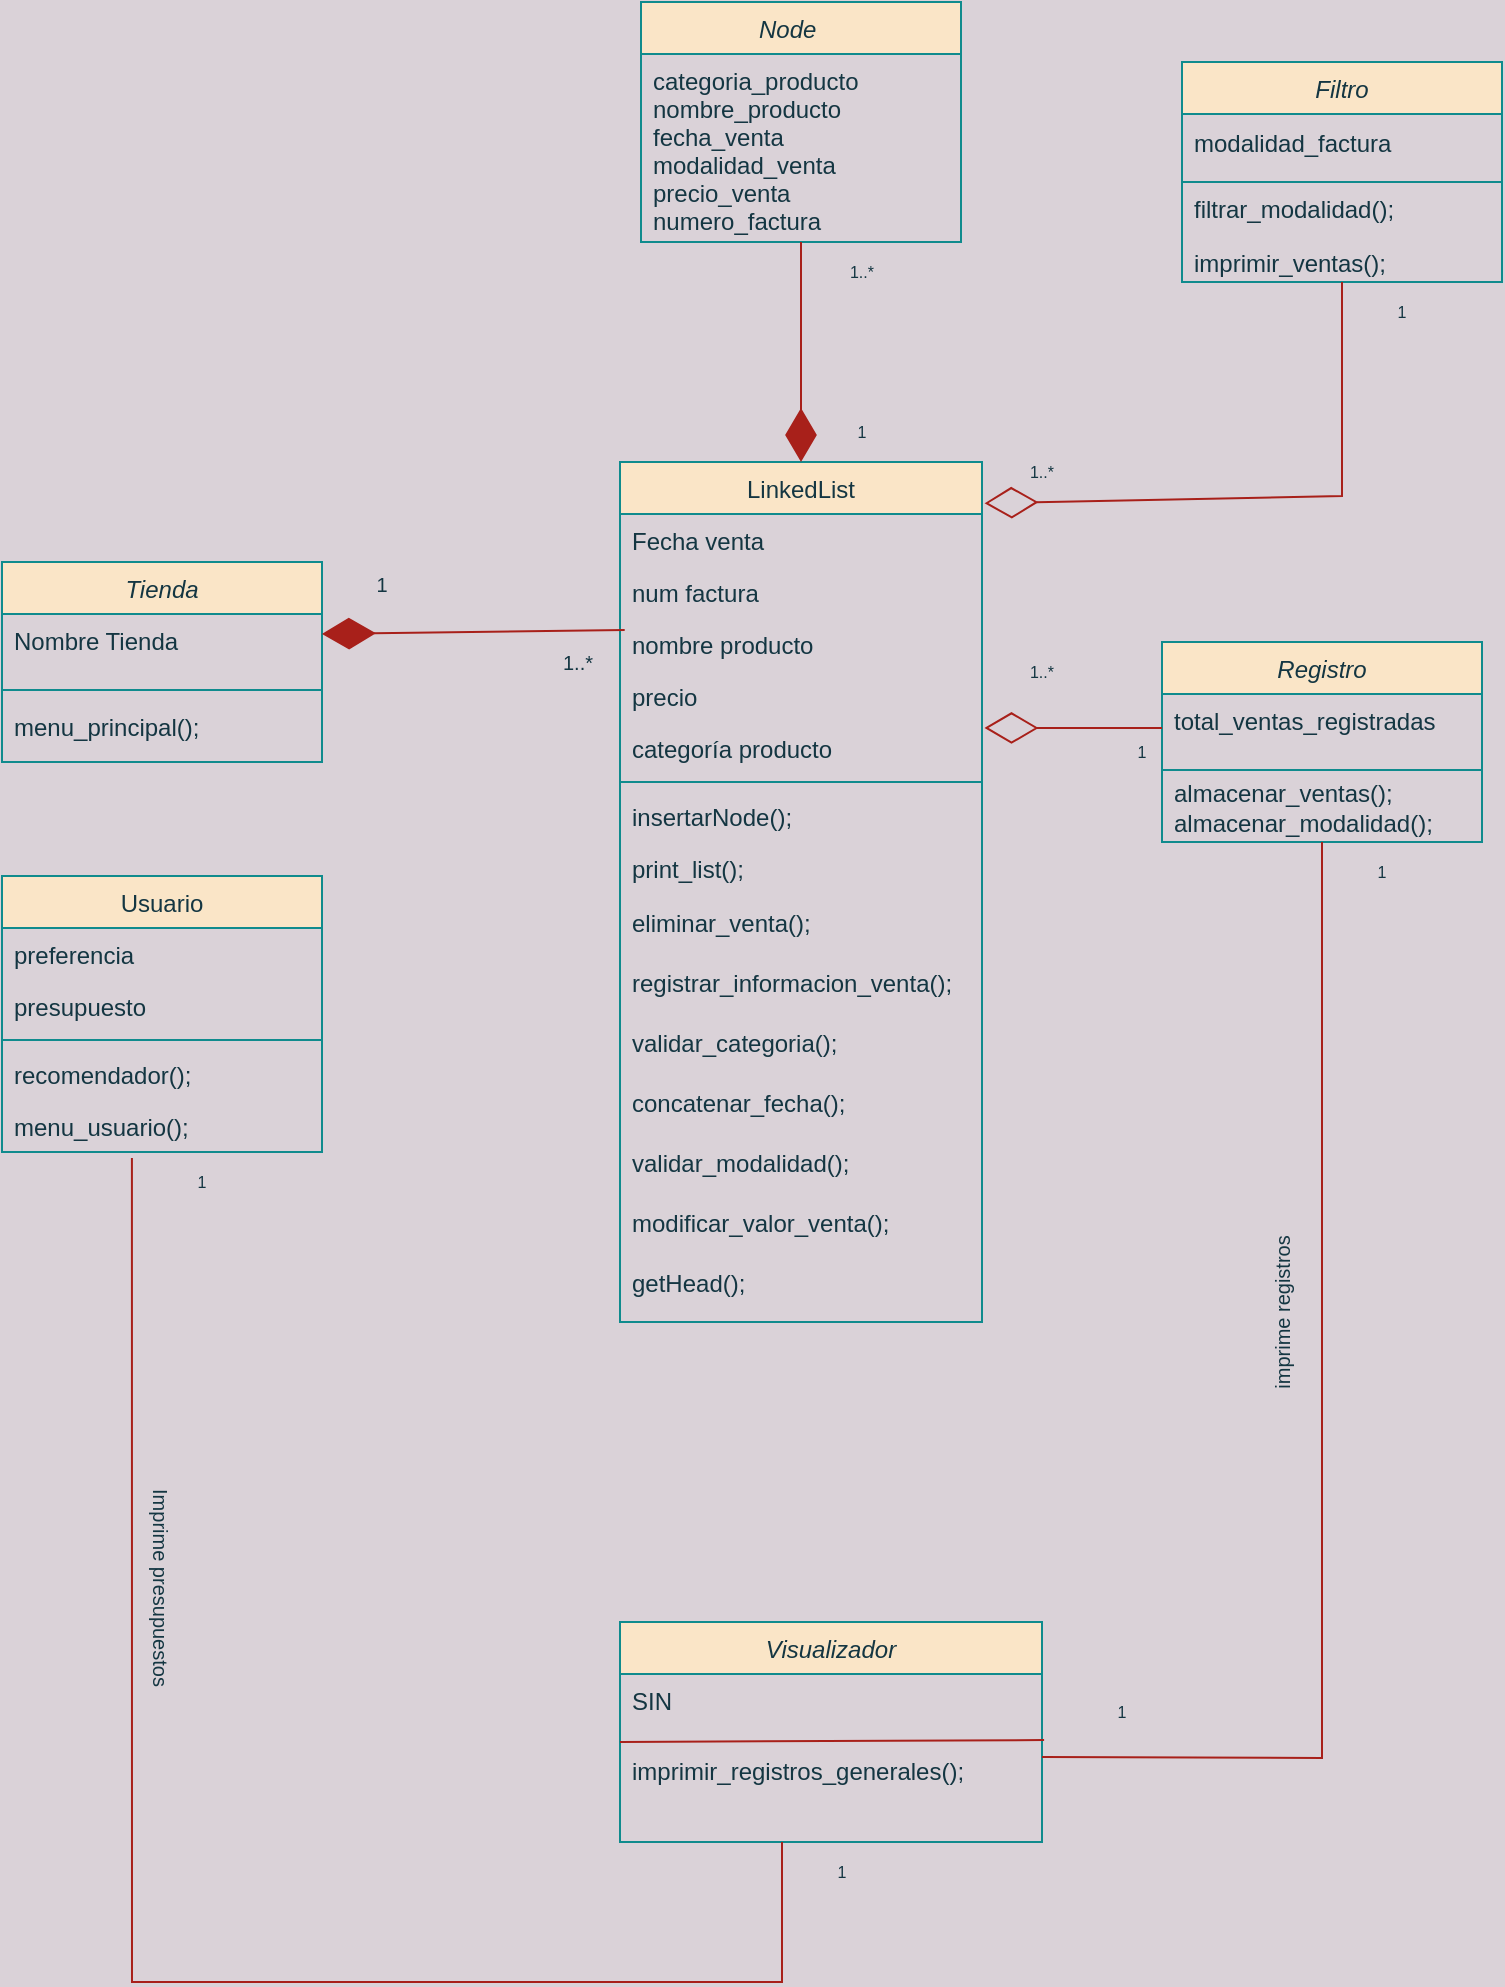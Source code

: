 <mxfile version="20.8.10" type="device"><diagram id="C5RBs43oDa-KdzZeNtuy" name="Page-1"><mxGraphModel dx="1728" dy="1112" grid="1" gridSize="10" guides="1" tooltips="1" connect="1" arrows="1" fold="1" page="1" pageScale="1" pageWidth="827" pageHeight="1169" background="#DAD2D8" math="0" shadow="0"><root><mxCell id="WIyWlLk6GJQsqaUBKTNV-0"/><mxCell id="WIyWlLk6GJQsqaUBKTNV-1" parent="WIyWlLk6GJQsqaUBKTNV-0"/><mxCell id="zkfFHV4jXpPFQw0GAbJ--0" value="Tienda" style="swimlane;fontStyle=2;align=center;verticalAlign=top;childLayout=stackLayout;horizontal=1;startSize=26;horizontalStack=0;resizeParent=1;resizeLast=0;collapsible=1;marginBottom=0;rounded=0;shadow=0;strokeWidth=1;fillColor=#FAE5C7;strokeColor=#0F8B8D;fontColor=#143642;labelBackgroundColor=none;" parent="WIyWlLk6GJQsqaUBKTNV-1" vertex="1"><mxGeometry x="30" y="290" width="160" height="100" as="geometry"><mxRectangle x="230" y="140" width="160" height="26" as="alternateBounds"/></mxGeometry></mxCell><mxCell id="zkfFHV4jXpPFQw0GAbJ--1" value="Nombre Tienda" style="text;align=left;verticalAlign=top;spacingLeft=4;spacingRight=4;overflow=hidden;rotatable=0;points=[[0,0.5],[1,0.5]];portConstraint=eastwest;fontColor=#143642;labelBackgroundColor=none;" parent="zkfFHV4jXpPFQw0GAbJ--0" vertex="1"><mxGeometry y="26" width="160" height="34" as="geometry"/></mxCell><mxCell id="El1XDl_FjVmc9u3Aj74a-21" value="" style="line;strokeWidth=1;fillColor=none;align=left;verticalAlign=middle;spacingTop=-1;spacingLeft=3;spacingRight=3;rotatable=0;labelPosition=right;points=[];portConstraint=eastwest;strokeColor=inherit;fontSize=10;fontColor=#143642;" vertex="1" parent="zkfFHV4jXpPFQw0GAbJ--0"><mxGeometry y="60" width="160" height="8" as="geometry"/></mxCell><mxCell id="El1XDl_FjVmc9u3Aj74a-22" value="&lt;font style=&quot;font-size: 12px;&quot;&gt;menu_principal();&lt;/font&gt;" style="text;html=1;strokeColor=none;fillColor=none;align=left;verticalAlign=middle;whiteSpace=wrap;rounded=0;fontSize=10;fontColor=#143642;spacingLeft=4;" vertex="1" parent="zkfFHV4jXpPFQw0GAbJ--0"><mxGeometry y="68" width="160" height="30" as="geometry"/></mxCell><mxCell id="zkfFHV4jXpPFQw0GAbJ--6" value="Usuario" style="swimlane;fontStyle=0;align=center;verticalAlign=top;childLayout=stackLayout;horizontal=1;startSize=26;horizontalStack=0;resizeParent=1;resizeLast=0;collapsible=1;marginBottom=0;rounded=0;shadow=0;strokeWidth=1;fillColor=#FAE5C7;strokeColor=#0F8B8D;fontColor=#143642;labelBackgroundColor=none;" parent="WIyWlLk6GJQsqaUBKTNV-1" vertex="1"><mxGeometry x="30" y="447" width="160" height="138" as="geometry"><mxRectangle x="130" y="380" width="160" height="26" as="alternateBounds"/></mxGeometry></mxCell><mxCell id="zkfFHV4jXpPFQw0GAbJ--7" value="preferencia" style="text;align=left;verticalAlign=top;spacingLeft=4;spacingRight=4;overflow=hidden;rotatable=0;points=[[0,0.5],[1,0.5]];portConstraint=eastwest;fontColor=#143642;labelBackgroundColor=none;" parent="zkfFHV4jXpPFQw0GAbJ--6" vertex="1"><mxGeometry y="26" width="160" height="26" as="geometry"/></mxCell><mxCell id="zkfFHV4jXpPFQw0GAbJ--8" value="presupuesto" style="text;align=left;verticalAlign=top;spacingLeft=4;spacingRight=4;overflow=hidden;rotatable=0;points=[[0,0.5],[1,0.5]];portConstraint=eastwest;rounded=0;shadow=0;html=0;fontColor=#143642;labelBackgroundColor=none;" parent="zkfFHV4jXpPFQw0GAbJ--6" vertex="1"><mxGeometry y="52" width="160" height="26" as="geometry"/></mxCell><mxCell id="zkfFHV4jXpPFQw0GAbJ--9" value="" style="line;html=1;strokeWidth=1;align=left;verticalAlign=middle;spacingTop=-1;spacingLeft=3;spacingRight=3;rotatable=0;labelPosition=right;points=[];portConstraint=eastwest;labelBackgroundColor=none;fillColor=#FAE5C7;strokeColor=#0F8B8D;fontColor=#143642;" parent="zkfFHV4jXpPFQw0GAbJ--6" vertex="1"><mxGeometry y="78" width="160" height="8" as="geometry"/></mxCell><mxCell id="zkfFHV4jXpPFQw0GAbJ--10" value="recomendador();" style="text;align=left;verticalAlign=top;spacingLeft=4;spacingRight=4;overflow=hidden;rotatable=0;points=[[0,0.5],[1,0.5]];portConstraint=eastwest;fontStyle=0;fontColor=#143642;labelBackgroundColor=none;" parent="zkfFHV4jXpPFQw0GAbJ--6" vertex="1"><mxGeometry y="86" width="160" height="26" as="geometry"/></mxCell><mxCell id="zkfFHV4jXpPFQw0GAbJ--11" value="menu_usuario();" style="text;align=left;verticalAlign=top;spacingLeft=4;spacingRight=4;overflow=hidden;rotatable=0;points=[[0,0.5],[1,0.5]];portConstraint=eastwest;fontColor=#143642;labelBackgroundColor=none;" parent="zkfFHV4jXpPFQw0GAbJ--6" vertex="1"><mxGeometry y="112" width="160" height="26" as="geometry"/></mxCell><mxCell id="zkfFHV4jXpPFQw0GAbJ--17" value="LinkedList" style="swimlane;fontStyle=0;align=center;verticalAlign=top;childLayout=stackLayout;horizontal=1;startSize=26;horizontalStack=0;resizeParent=1;resizeLast=0;collapsible=1;marginBottom=0;rounded=0;shadow=0;strokeWidth=1;fillColor=#FAE5C7;strokeColor=#0F8B8D;fontColor=#143642;labelBackgroundColor=none;" parent="WIyWlLk6GJQsqaUBKTNV-1" vertex="1"><mxGeometry x="339" y="240" width="181" height="430" as="geometry"><mxRectangle x="550" y="140" width="160" height="26" as="alternateBounds"/></mxGeometry></mxCell><mxCell id="zkfFHV4jXpPFQw0GAbJ--18" value="Fecha venta" style="text;align=left;verticalAlign=top;spacingLeft=4;spacingRight=4;overflow=hidden;rotatable=0;points=[[0,0.5],[1,0.5]];portConstraint=eastwest;fontColor=#143642;labelBackgroundColor=none;" parent="zkfFHV4jXpPFQw0GAbJ--17" vertex="1"><mxGeometry y="26" width="181" height="26" as="geometry"/></mxCell><mxCell id="zkfFHV4jXpPFQw0GAbJ--19" value="num factura  " style="text;align=left;verticalAlign=top;spacingLeft=4;spacingRight=4;overflow=hidden;rotatable=0;points=[[0,0.5],[1,0.5]];portConstraint=eastwest;rounded=0;shadow=0;html=0;fontColor=#143642;labelBackgroundColor=none;" parent="zkfFHV4jXpPFQw0GAbJ--17" vertex="1"><mxGeometry y="52" width="181" height="26" as="geometry"/></mxCell><mxCell id="zkfFHV4jXpPFQw0GAbJ--20" value="nombre producto" style="text;align=left;verticalAlign=top;spacingLeft=4;spacingRight=4;overflow=hidden;rotatable=0;points=[[0,0.5],[1,0.5]];portConstraint=eastwest;rounded=0;shadow=0;html=0;fontColor=#143642;labelBackgroundColor=none;" parent="zkfFHV4jXpPFQw0GAbJ--17" vertex="1"><mxGeometry y="78" width="181" height="26" as="geometry"/></mxCell><mxCell id="zkfFHV4jXpPFQw0GAbJ--21" value="precio" style="text;align=left;verticalAlign=top;spacingLeft=4;spacingRight=4;overflow=hidden;rotatable=0;points=[[0,0.5],[1,0.5]];portConstraint=eastwest;rounded=0;shadow=0;html=0;fontColor=#143642;labelBackgroundColor=none;" parent="zkfFHV4jXpPFQw0GAbJ--17" vertex="1"><mxGeometry y="104" width="181" height="26" as="geometry"/></mxCell><mxCell id="zkfFHV4jXpPFQw0GAbJ--22" value="categoría producto" style="text;align=left;verticalAlign=top;spacingLeft=4;spacingRight=4;overflow=hidden;rotatable=0;points=[[0,0.5],[1,0.5]];portConstraint=eastwest;rounded=0;shadow=0;html=0;fontColor=#143642;labelBackgroundColor=none;" parent="zkfFHV4jXpPFQw0GAbJ--17" vertex="1"><mxGeometry y="130" width="181" height="26" as="geometry"/></mxCell><mxCell id="zkfFHV4jXpPFQw0GAbJ--23" value="" style="line;html=1;strokeWidth=1;align=left;verticalAlign=middle;spacingTop=-1;spacingLeft=3;spacingRight=3;rotatable=0;labelPosition=right;points=[];portConstraint=eastwest;labelBackgroundColor=none;fillColor=#FAE5C7;strokeColor=#0F8B8D;fontColor=#143642;" parent="zkfFHV4jXpPFQw0GAbJ--17" vertex="1"><mxGeometry y="156" width="181" height="8" as="geometry"/></mxCell><mxCell id="zkfFHV4jXpPFQw0GAbJ--24" value="insertarNode();" style="text;align=left;verticalAlign=top;spacingLeft=4;spacingRight=4;overflow=hidden;rotatable=0;points=[[0,0.5],[1,0.5]];portConstraint=eastwest;fontColor=#143642;labelBackgroundColor=none;" parent="zkfFHV4jXpPFQw0GAbJ--17" vertex="1"><mxGeometry y="164" width="181" height="26" as="geometry"/></mxCell><mxCell id="zkfFHV4jXpPFQw0GAbJ--25" value="print_list();" style="text;align=left;verticalAlign=top;spacingLeft=4;spacingRight=4;overflow=hidden;rotatable=0;points=[[0,0.5],[1,0.5]];portConstraint=eastwest;fontColor=#143642;labelBackgroundColor=none;" parent="zkfFHV4jXpPFQw0GAbJ--17" vertex="1"><mxGeometry y="190" width="181" height="26" as="geometry"/></mxCell><mxCell id="rHVfyqRCnYddK163ynsC-2" value="eliminar_venta();" style="text;html=1;strokeColor=none;fillColor=none;align=left;verticalAlign=middle;whiteSpace=wrap;rounded=0;fontColor=#143642;labelBackgroundColor=none;spacingLeft=4;" parent="zkfFHV4jXpPFQw0GAbJ--17" vertex="1"><mxGeometry y="216" width="181" height="30" as="geometry"/></mxCell><mxCell id="ahb0aW95qstiHwBn-qYp-16" value="registrar_informacion_venta();" style="text;html=1;strokeColor=none;fillColor=none;align=left;verticalAlign=middle;whiteSpace=wrap;rounded=0;fontColor=#143642;spacingLeft=4;labelBackgroundColor=none;" parent="zkfFHV4jXpPFQw0GAbJ--17" vertex="1"><mxGeometry y="246" width="181" height="30" as="geometry"/></mxCell><mxCell id="ahb0aW95qstiHwBn-qYp-17" value="validar_categoria();" style="text;html=1;strokeColor=none;fillColor=none;align=left;verticalAlign=middle;whiteSpace=wrap;rounded=0;fontColor=#143642;spacingLeft=4;labelBackgroundColor=none;" parent="zkfFHV4jXpPFQw0GAbJ--17" vertex="1"><mxGeometry y="276" width="181" height="30" as="geometry"/></mxCell><mxCell id="ahb0aW95qstiHwBn-qYp-18" value="concatenar_fecha();" style="text;html=1;strokeColor=none;fillColor=none;align=left;verticalAlign=middle;whiteSpace=wrap;rounded=0;fontColor=#143642;spacingLeft=4;labelBackgroundColor=none;" parent="zkfFHV4jXpPFQw0GAbJ--17" vertex="1"><mxGeometry y="306" width="181" height="30" as="geometry"/></mxCell><mxCell id="ahb0aW95qstiHwBn-qYp-19" value="validar_modalidad();" style="text;html=1;strokeColor=none;fillColor=none;align=left;verticalAlign=middle;whiteSpace=wrap;rounded=0;fontColor=#143642;spacingLeft=4;labelBackgroundColor=none;" parent="zkfFHV4jXpPFQw0GAbJ--17" vertex="1"><mxGeometry y="336" width="181" height="30" as="geometry"/></mxCell><mxCell id="ahb0aW95qstiHwBn-qYp-20" value="modificar_valor_venta();" style="text;html=1;strokeColor=none;fillColor=none;align=left;verticalAlign=middle;whiteSpace=wrap;rounded=0;fontColor=#143642;spacingLeft=4;labelBackgroundColor=none;" parent="zkfFHV4jXpPFQw0GAbJ--17" vertex="1"><mxGeometry y="366" width="181" height="30" as="geometry"/></mxCell><mxCell id="ahb0aW95qstiHwBn-qYp-21" value="getHead();" style="text;html=1;strokeColor=none;fillColor=none;align=left;verticalAlign=middle;whiteSpace=wrap;rounded=0;fontColor=#143642;spacingLeft=4;labelBackgroundColor=none;" parent="zkfFHV4jXpPFQw0GAbJ--17" vertex="1"><mxGeometry y="396" width="181" height="30" as="geometry"/></mxCell><mxCell id="rHVfyqRCnYddK163ynsC-3" value="Registro" style="swimlane;fontStyle=2;align=center;verticalAlign=top;childLayout=stackLayout;horizontal=1;startSize=26;horizontalStack=0;resizeParent=1;resizeLast=0;collapsible=1;marginBottom=0;rounded=0;shadow=0;strokeWidth=1;fillColor=#FAE5C7;strokeColor=#0F8B8D;fontColor=#143642;labelBackgroundColor=none;" parent="WIyWlLk6GJQsqaUBKTNV-1" vertex="1"><mxGeometry x="610" y="330" width="160" height="100" as="geometry"><mxRectangle x="230" y="140" width="160" height="26" as="alternateBounds"/></mxGeometry></mxCell><mxCell id="rHVfyqRCnYddK163ynsC-4" value="total_ventas_registradas" style="text;align=left;verticalAlign=top;spacingLeft=4;spacingRight=4;overflow=hidden;rotatable=0;points=[[0,0.5],[1,0.5]];portConstraint=eastwest;fontColor=#143642;labelBackgroundColor=none;" parent="rHVfyqRCnYddK163ynsC-3" vertex="1"><mxGeometry y="26" width="160" height="34" as="geometry"/></mxCell><mxCell id="ahb0aW95qstiHwBn-qYp-12" value="" style="line;strokeWidth=1;fillColor=none;align=left;verticalAlign=middle;spacingTop=-1;spacingLeft=3;spacingRight=3;rotatable=0;labelPosition=right;points=[];portConstraint=eastwest;strokeColor=#0F8B8D;fontColor=#143642;labelBackgroundColor=none;" parent="rHVfyqRCnYddK163ynsC-3" vertex="1"><mxGeometry y="60" width="160" height="8" as="geometry"/></mxCell><mxCell id="ahb0aW95qstiHwBn-qYp-13" value="almacenar_ventas();&lt;br&gt;&lt;div style=&quot;&quot;&gt;&lt;span style=&quot;background-color: initial;&quot;&gt;almacenar_modalidad();&lt;/span&gt;&lt;/div&gt;" style="text;html=1;strokeColor=none;fillColor=none;align=left;verticalAlign=middle;whiteSpace=wrap;rounded=0;fontColor=#143642;spacingLeft=4;labelBackgroundColor=none;" parent="rHVfyqRCnYddK163ynsC-3" vertex="1"><mxGeometry y="68" width="160" height="30" as="geometry"/></mxCell><mxCell id="rHVfyqRCnYddK163ynsC-5" value="Filtro" style="swimlane;fontStyle=2;align=center;verticalAlign=top;childLayout=stackLayout;horizontal=1;startSize=26;horizontalStack=0;resizeParent=1;resizeLast=0;collapsible=1;marginBottom=0;rounded=0;shadow=0;strokeWidth=1;fillColor=#FAE5C7;strokeColor=#0F8B8D;fontColor=#143642;labelBackgroundColor=none;" parent="WIyWlLk6GJQsqaUBKTNV-1" vertex="1"><mxGeometry x="620" y="40" width="160" height="110" as="geometry"><mxRectangle x="230" y="140" width="160" height="26" as="alternateBounds"/></mxGeometry></mxCell><mxCell id="rHVfyqRCnYddK163ynsC-8" value="modalidad_factura" style="text;html=1;strokeColor=none;fillColor=none;align=left;verticalAlign=middle;whiteSpace=wrap;rounded=0;spacingLeft=4;fontColor=#143642;labelBackgroundColor=none;" parent="rHVfyqRCnYddK163ynsC-5" vertex="1"><mxGeometry y="26" width="160" height="30" as="geometry"/></mxCell><mxCell id="ahb0aW95qstiHwBn-qYp-10" value="" style="line;strokeWidth=1;fillColor=none;align=left;verticalAlign=middle;spacingTop=-1;spacingLeft=3;spacingRight=3;rotatable=0;labelPosition=right;points=[];portConstraint=eastwest;strokeColor=#0F8B8D;fontColor=#143642;labelBackgroundColor=none;" parent="rHVfyqRCnYddK163ynsC-5" vertex="1"><mxGeometry y="56" width="160" height="8" as="geometry"/></mxCell><mxCell id="ahb0aW95qstiHwBn-qYp-11" value="&lt;p style=&quot;line-height: 120%;&quot;&gt;filtrar_modalidad();&lt;/p&gt;&lt;p style=&quot;line-height: 120%;&quot;&gt;imprimir_ventas();&lt;/p&gt;" style="text;html=1;strokeColor=none;fillColor=none;align=left;verticalAlign=middle;whiteSpace=wrap;rounded=0;fontColor=#143642;spacingLeft=4;labelBackgroundColor=none;" parent="rHVfyqRCnYddK163ynsC-5" vertex="1"><mxGeometry y="64" width="160" height="46" as="geometry"/></mxCell><mxCell id="rHVfyqRCnYddK163ynsC-10" value="Visualizador" style="swimlane;fontStyle=2;align=center;verticalAlign=top;childLayout=stackLayout;horizontal=1;startSize=26;horizontalStack=0;resizeParent=1;resizeLast=0;collapsible=1;marginBottom=0;rounded=0;shadow=0;strokeWidth=1;fillColor=#FAE5C7;strokeColor=#0F8B8D;fontColor=#143642;labelBackgroundColor=none;" parent="WIyWlLk6GJQsqaUBKTNV-1" vertex="1"><mxGeometry x="339" y="820" width="211" height="110" as="geometry"><mxRectangle x="230" y="140" width="160" height="26" as="alternateBounds"/></mxGeometry></mxCell><mxCell id="rHVfyqRCnYddK163ynsC-11" value="SIN" style="text;align=left;verticalAlign=top;spacingLeft=4;spacingRight=4;overflow=hidden;rotatable=0;points=[[0,0.5],[1,0.5]];portConstraint=eastwest;fontColor=#143642;labelBackgroundColor=none;" parent="rHVfyqRCnYddK163ynsC-10" vertex="1"><mxGeometry y="26" width="211" height="34" as="geometry"/></mxCell><mxCell id="rHVfyqRCnYddK163ynsC-12" value="" style="endArrow=none;html=1;rounded=0;labelBackgroundColor=none;strokeColor=#A8201A;fontColor=default;entryX=1.005;entryY=0.971;entryDx=0;entryDy=0;entryPerimeter=0;" parent="rHVfyqRCnYddK163ynsC-10" target="rHVfyqRCnYddK163ynsC-11" edge="1"><mxGeometry width="50" height="50" relative="1" as="geometry"><mxPoint y="60" as="sourcePoint"/><mxPoint x="160" y="60" as="targetPoint"/></mxGeometry></mxCell><mxCell id="rHVfyqRCnYddK163ynsC-13" value="imprimir_registros_generales();" style="text;html=1;strokeColor=none;fillColor=none;align=left;verticalAlign=middle;whiteSpace=wrap;rounded=0;spacingLeft=4;fontColor=#143642;labelBackgroundColor=none;" parent="rHVfyqRCnYddK163ynsC-10" vertex="1"><mxGeometry y="60" width="211" height="30" as="geometry"/></mxCell><mxCell id="rHVfyqRCnYddK163ynsC-19" value="" style="endArrow=diamondThin;endFill=1;endSize=24;html=1;rounded=0;exitX=0.013;exitY=0.231;exitDx=0;exitDy=0;entryX=1;entryY=0.294;entryDx=0;entryDy=0;entryPerimeter=0;exitPerimeter=0;labelBackgroundColor=none;strokeColor=#A8201A;fontColor=default;" parent="WIyWlLk6GJQsqaUBKTNV-1" source="zkfFHV4jXpPFQw0GAbJ--20" target="zkfFHV4jXpPFQw0GAbJ--1" edge="1"><mxGeometry width="160" relative="1" as="geometry"><mxPoint x="290" y="250" as="sourcePoint"/><mxPoint x="190" y="250" as="targetPoint"/></mxGeometry></mxCell><mxCell id="ahb0aW95qstiHwBn-qYp-0" value="Node    " style="swimlane;fontStyle=2;align=center;verticalAlign=top;childLayout=stackLayout;horizontal=1;startSize=26;horizontalStack=0;resizeParent=1;resizeLast=0;collapsible=1;marginBottom=0;rounded=0;shadow=0;strokeWidth=1;fillColor=#FAE5C7;strokeColor=#0F8B8D;fontColor=#143642;labelBackgroundColor=none;" parent="WIyWlLk6GJQsqaUBKTNV-1" vertex="1"><mxGeometry x="349.5" y="10" width="160" height="120" as="geometry"><mxRectangle x="230" y="140" width="160" height="26" as="alternateBounds"/></mxGeometry></mxCell><mxCell id="ahb0aW95qstiHwBn-qYp-1" value="categoria_producto&#10;nombre_producto&#10;fecha_venta&#10;modalidad_venta&#10;precio_venta&#10;numero_factura" style="text;align=left;verticalAlign=top;spacingLeft=4;spacingRight=4;overflow=hidden;rotatable=0;points=[[0,0.5],[1,0.5]];portConstraint=eastwest;fontColor=#143642;labelBackgroundColor=none;" parent="ahb0aW95qstiHwBn-qYp-0" vertex="1"><mxGeometry y="26" width="160" height="94" as="geometry"/></mxCell><mxCell id="ahb0aW95qstiHwBn-qYp-4" value="" style="endArrow=diamondThin;endFill=0;endSize=24;html=1;rounded=0;entryX=1.007;entryY=0.048;entryDx=0;entryDy=0;entryPerimeter=0;exitX=0.5;exitY=1;exitDx=0;exitDy=0;labelBackgroundColor=none;strokeColor=#A8201A;fontColor=default;" parent="WIyWlLk6GJQsqaUBKTNV-1" source="rHVfyqRCnYddK163ynsC-5" target="zkfFHV4jXpPFQw0GAbJ--17" edge="1"><mxGeometry width="160" relative="1" as="geometry"><mxPoint x="700" y="126" as="sourcePoint"/><mxPoint x="750" y="270" as="targetPoint"/><Array as="points"><mxPoint x="700" y="257"/></Array></mxGeometry></mxCell><mxCell id="ahb0aW95qstiHwBn-qYp-5" value="" style="endArrow=diamondThin;endFill=0;endSize=24;html=1;rounded=0;exitX=0;exitY=0.5;exitDx=0;exitDy=0;entryX=1.007;entryY=0.115;entryDx=0;entryDy=0;entryPerimeter=0;labelBackgroundColor=none;strokeColor=#A8201A;fontColor=default;" parent="WIyWlLk6GJQsqaUBKTNV-1" source="rHVfyqRCnYddK163ynsC-4" target="zkfFHV4jXpPFQw0GAbJ--22" edge="1"><mxGeometry width="160" relative="1" as="geometry"><mxPoint x="330" y="290" as="sourcePoint"/><mxPoint x="490" y="290" as="targetPoint"/></mxGeometry></mxCell><mxCell id="ahb0aW95qstiHwBn-qYp-7" value="" style="endArrow=diamondThin;endFill=1;endSize=24;html=1;rounded=0;exitX=0.5;exitY=1;exitDx=0;exitDy=0;entryX=0.5;entryY=0;entryDx=0;entryDy=0;labelBackgroundColor=none;strokeColor=#A8201A;fontColor=default;" parent="WIyWlLk6GJQsqaUBKTNV-1" source="ahb0aW95qstiHwBn-qYp-0" target="zkfFHV4jXpPFQw0GAbJ--17" edge="1"><mxGeometry width="160" relative="1" as="geometry"><mxPoint x="330" y="220" as="sourcePoint"/><mxPoint x="490" y="220" as="targetPoint"/></mxGeometry></mxCell><mxCell id="ahb0aW95qstiHwBn-qYp-8" value="" style="endArrow=none;html=1;rounded=0;entryX=0.5;entryY=1;entryDx=0;entryDy=0;exitX=1;exitY=0.25;exitDx=0;exitDy=0;labelBackgroundColor=none;strokeColor=#A8201A;fontColor=default;" parent="WIyWlLk6GJQsqaUBKTNV-1" source="rHVfyqRCnYddK163ynsC-13" target="rHVfyqRCnYddK163ynsC-3" edge="1"><mxGeometry width="50" height="50" relative="1" as="geometry"><mxPoint x="390" y="580" as="sourcePoint"/><mxPoint x="440" y="530" as="targetPoint"/><Array as="points"><mxPoint x="690" y="888"/></Array></mxGeometry></mxCell><mxCell id="ahb0aW95qstiHwBn-qYp-9" value="" style="endArrow=none;html=1;rounded=0;entryX=0.406;entryY=1.115;entryDx=0;entryDy=0;entryPerimeter=0;labelBackgroundColor=none;strokeColor=#A8201A;fontColor=default;" parent="WIyWlLk6GJQsqaUBKTNV-1" target="zkfFHV4jXpPFQw0GAbJ--11" edge="1"><mxGeometry width="50" height="50" relative="1" as="geometry"><mxPoint x="420" y="930" as="sourcePoint"/><mxPoint x="440" y="660" as="targetPoint"/><Array as="points"><mxPoint x="420" y="1000"/><mxPoint x="95" y="1000"/></Array></mxGeometry></mxCell><mxCell id="El1XDl_FjVmc9u3Aj74a-2" value="1..*" style="text;html=1;strokeColor=none;fillColor=none;align=center;verticalAlign=middle;whiteSpace=wrap;rounded=0;fontSize=8;labelBackgroundColor=none;fontColor=#143642;" vertex="1" parent="WIyWlLk6GJQsqaUBKTNV-1"><mxGeometry x="430" y="130" width="60" height="30" as="geometry"/></mxCell><mxCell id="El1XDl_FjVmc9u3Aj74a-3" value="1" style="text;html=1;strokeColor=none;fillColor=none;align=center;verticalAlign=middle;whiteSpace=wrap;rounded=0;fontSize=8;labelBackgroundColor=none;fontColor=#143642;" vertex="1" parent="WIyWlLk6GJQsqaUBKTNV-1"><mxGeometry x="430" y="210" width="60" height="30" as="geometry"/></mxCell><mxCell id="El1XDl_FjVmc9u3Aj74a-4" value="1" style="text;html=1;strokeColor=none;fillColor=none;align=center;verticalAlign=middle;whiteSpace=wrap;rounded=0;fontSize=8;labelBackgroundColor=none;fontColor=#143642;" vertex="1" parent="WIyWlLk6GJQsqaUBKTNV-1"><mxGeometry x="700" y="150" width="60" height="30" as="geometry"/></mxCell><mxCell id="El1XDl_FjVmc9u3Aj74a-5" value="1..*" style="text;html=1;strokeColor=none;fillColor=none;align=center;verticalAlign=middle;whiteSpace=wrap;rounded=0;fontSize=8;labelBackgroundColor=none;fontColor=#143642;" vertex="1" parent="WIyWlLk6GJQsqaUBKTNV-1"><mxGeometry x="520" y="230" width="60" height="30" as="geometry"/></mxCell><mxCell id="El1XDl_FjVmc9u3Aj74a-6" value="1" style="text;html=1;strokeColor=none;fillColor=none;align=center;verticalAlign=middle;whiteSpace=wrap;rounded=0;fontSize=8;labelBackgroundColor=none;fontColor=#143642;" vertex="1" parent="WIyWlLk6GJQsqaUBKTNV-1"><mxGeometry x="570" y="370" width="60" height="30" as="geometry"/></mxCell><mxCell id="El1XDl_FjVmc9u3Aj74a-10" value="1..*" style="text;html=1;strokeColor=none;fillColor=none;align=center;verticalAlign=middle;whiteSpace=wrap;rounded=0;fontSize=8;labelBackgroundColor=none;fontColor=#143642;" vertex="1" parent="WIyWlLk6GJQsqaUBKTNV-1"><mxGeometry x="520" y="330" width="60" height="30" as="geometry"/></mxCell><mxCell id="El1XDl_FjVmc9u3Aj74a-11" value="1" style="text;html=1;strokeColor=none;fillColor=none;align=center;verticalAlign=middle;whiteSpace=wrap;rounded=0;fontSize=8;labelBackgroundColor=none;fontColor=#143642;" vertex="1" parent="WIyWlLk6GJQsqaUBKTNV-1"><mxGeometry x="690" y="430" width="60" height="30" as="geometry"/></mxCell><mxCell id="El1XDl_FjVmc9u3Aj74a-12" value="1" style="text;html=1;strokeColor=none;fillColor=none;align=center;verticalAlign=middle;whiteSpace=wrap;rounded=0;fontSize=8;labelBackgroundColor=none;fontColor=#143642;" vertex="1" parent="WIyWlLk6GJQsqaUBKTNV-1"><mxGeometry x="560" y="850" width="60" height="30" as="geometry"/></mxCell><mxCell id="El1XDl_FjVmc9u3Aj74a-14" value="1" style="text;html=1;strokeColor=none;fillColor=none;align=center;verticalAlign=middle;whiteSpace=wrap;rounded=0;fontSize=8;labelBackgroundColor=none;fontColor=#143642;" vertex="1" parent="WIyWlLk6GJQsqaUBKTNV-1"><mxGeometry x="420" y="930" width="60" height="30" as="geometry"/></mxCell><mxCell id="El1XDl_FjVmc9u3Aj74a-15" value="1" style="text;html=1;strokeColor=none;fillColor=none;align=center;verticalAlign=middle;whiteSpace=wrap;rounded=0;fontSize=8;labelBackgroundColor=none;fontColor=#143642;" vertex="1" parent="WIyWlLk6GJQsqaUBKTNV-1"><mxGeometry x="100" y="585" width="60" height="30" as="geometry"/></mxCell><mxCell id="El1XDl_FjVmc9u3Aj74a-18" value="&lt;span style=&quot;font-size: 10px;&quot;&gt;imprime registros&lt;/span&gt;" style="text;html=1;strokeColor=none;fillColor=none;align=center;verticalAlign=middle;whiteSpace=wrap;rounded=0;fontColor=#143642;rotation=-90;" vertex="1" parent="WIyWlLk6GJQsqaUBKTNV-1"><mxGeometry x="450" y="650" width="440" height="30" as="geometry"/></mxCell><mxCell id="El1XDl_FjVmc9u3Aj74a-19" value="Imprime presupuestos" style="text;html=1;strokeColor=none;fillColor=none;align=center;verticalAlign=middle;whiteSpace=wrap;rounded=0;fontSize=10;fontColor=#143642;rotation=90;" vertex="1" parent="WIyWlLk6GJQsqaUBKTNV-1"><mxGeometry x="-67.5" y="787.5" width="355" height="30" as="geometry"/></mxCell><mxCell id="El1XDl_FjVmc9u3Aj74a-23" value="&lt;font style=&quot;font-size: 10px;&quot;&gt;1&lt;/font&gt;" style="text;html=1;strokeColor=none;fillColor=none;align=center;verticalAlign=middle;whiteSpace=wrap;rounded=0;fontSize=12;fontColor=#143642;" vertex="1" parent="WIyWlLk6GJQsqaUBKTNV-1"><mxGeometry x="190" y="286" width="60" height="30" as="geometry"/></mxCell><mxCell id="El1XDl_FjVmc9u3Aj74a-24" value="1..*" style="text;html=1;strokeColor=none;fillColor=none;align=center;verticalAlign=middle;whiteSpace=wrap;rounded=0;fontSize=10;fontColor=#143642;" vertex="1" parent="WIyWlLk6GJQsqaUBKTNV-1"><mxGeometry x="287.5" y="325" width="60" height="30" as="geometry"/></mxCell></root></mxGraphModel></diagram></mxfile>